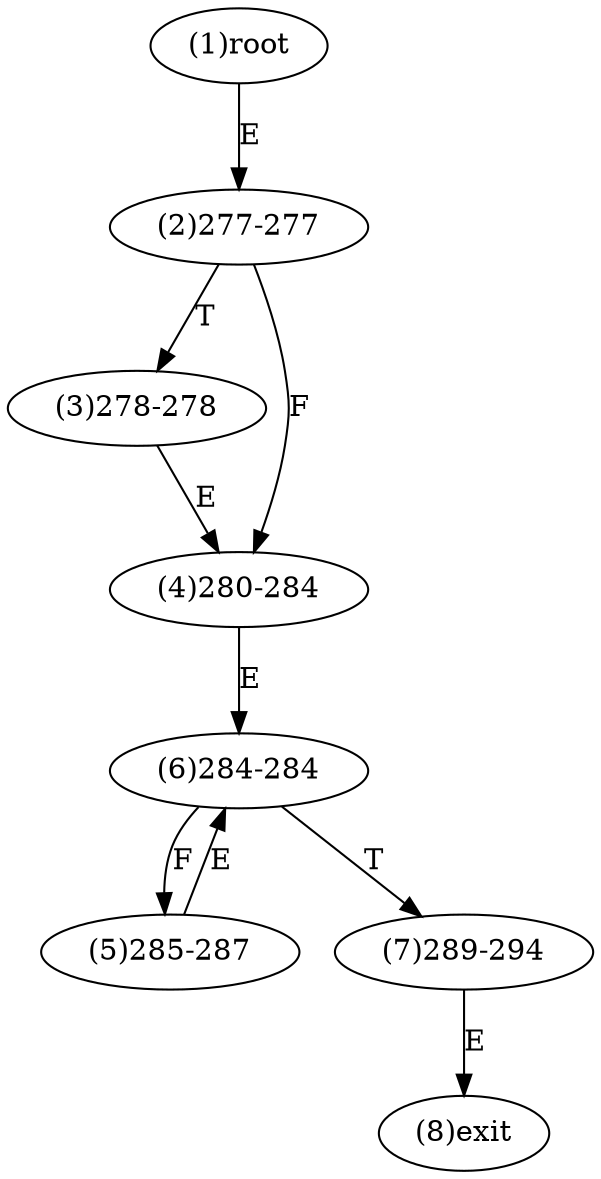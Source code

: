 digraph "" { 
1[ label="(1)root"];
2[ label="(2)277-277"];
3[ label="(3)278-278"];
4[ label="(4)280-284"];
5[ label="(5)285-287"];
6[ label="(6)284-284"];
7[ label="(7)289-294"];
8[ label="(8)exit"];
1->2[ label="E"];
2->4[ label="F"];
2->3[ label="T"];
3->4[ label="E"];
4->6[ label="E"];
5->6[ label="E"];
6->5[ label="F"];
6->7[ label="T"];
7->8[ label="E"];
}